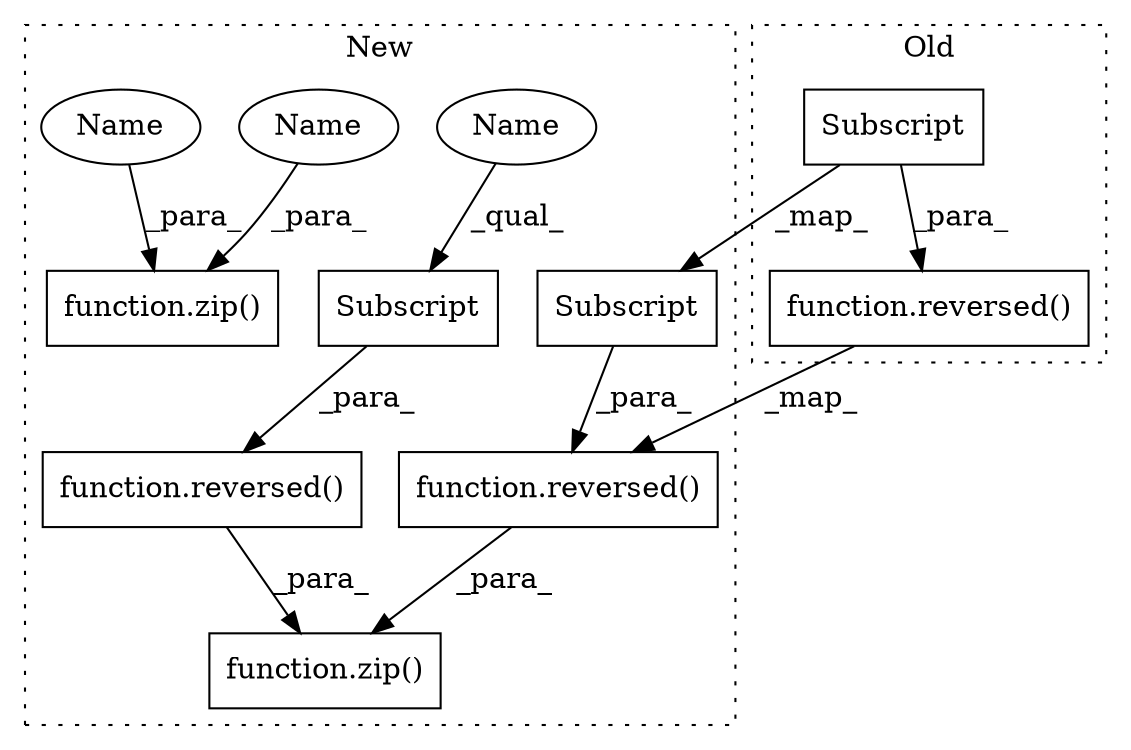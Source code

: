 digraph G {
subgraph cluster0 {
1 [label="function.reversed()" a="75" s="6504,6524" l="9,1" shape="box"];
6 [label="Subscript" a="63" s="6513,0" l="11,0" shape="box"];
label = "Old";
style="dotted";
}
subgraph cluster1 {
2 [label="function.reversed()" a="75" s="7679,7699" l="9,1" shape="box"];
3 [label="function.zip()" a="75" s="6927,6957" l="4,1" shape="box"];
4 [label="function.reversed()" a="75" s="7702,7734" l="9,1" shape="box"];
5 [label="function.zip()" a="75" s="7675,7735" l="4,1" shape="box"];
7 [label="Subscript" a="63" s="7711,0" l="23,0" shape="box"];
8 [label="Name" a="87" s="6939" l="18" shape="ellipse"];
9 [label="Name" a="87" s="7711" l="18" shape="ellipse"];
10 [label="Subscript" a="63" s="7688,0" l="11,0" shape="box"];
11 [label="Name" a="87" s="6931" l="6" shape="ellipse"];
label = "New";
style="dotted";
}
1 -> 2 [label="_map_"];
2 -> 5 [label="_para_"];
4 -> 5 [label="_para_"];
6 -> 1 [label="_para_"];
6 -> 10 [label="_map_"];
7 -> 4 [label="_para_"];
8 -> 3 [label="_para_"];
9 -> 7 [label="_qual_"];
10 -> 2 [label="_para_"];
11 -> 3 [label="_para_"];
}